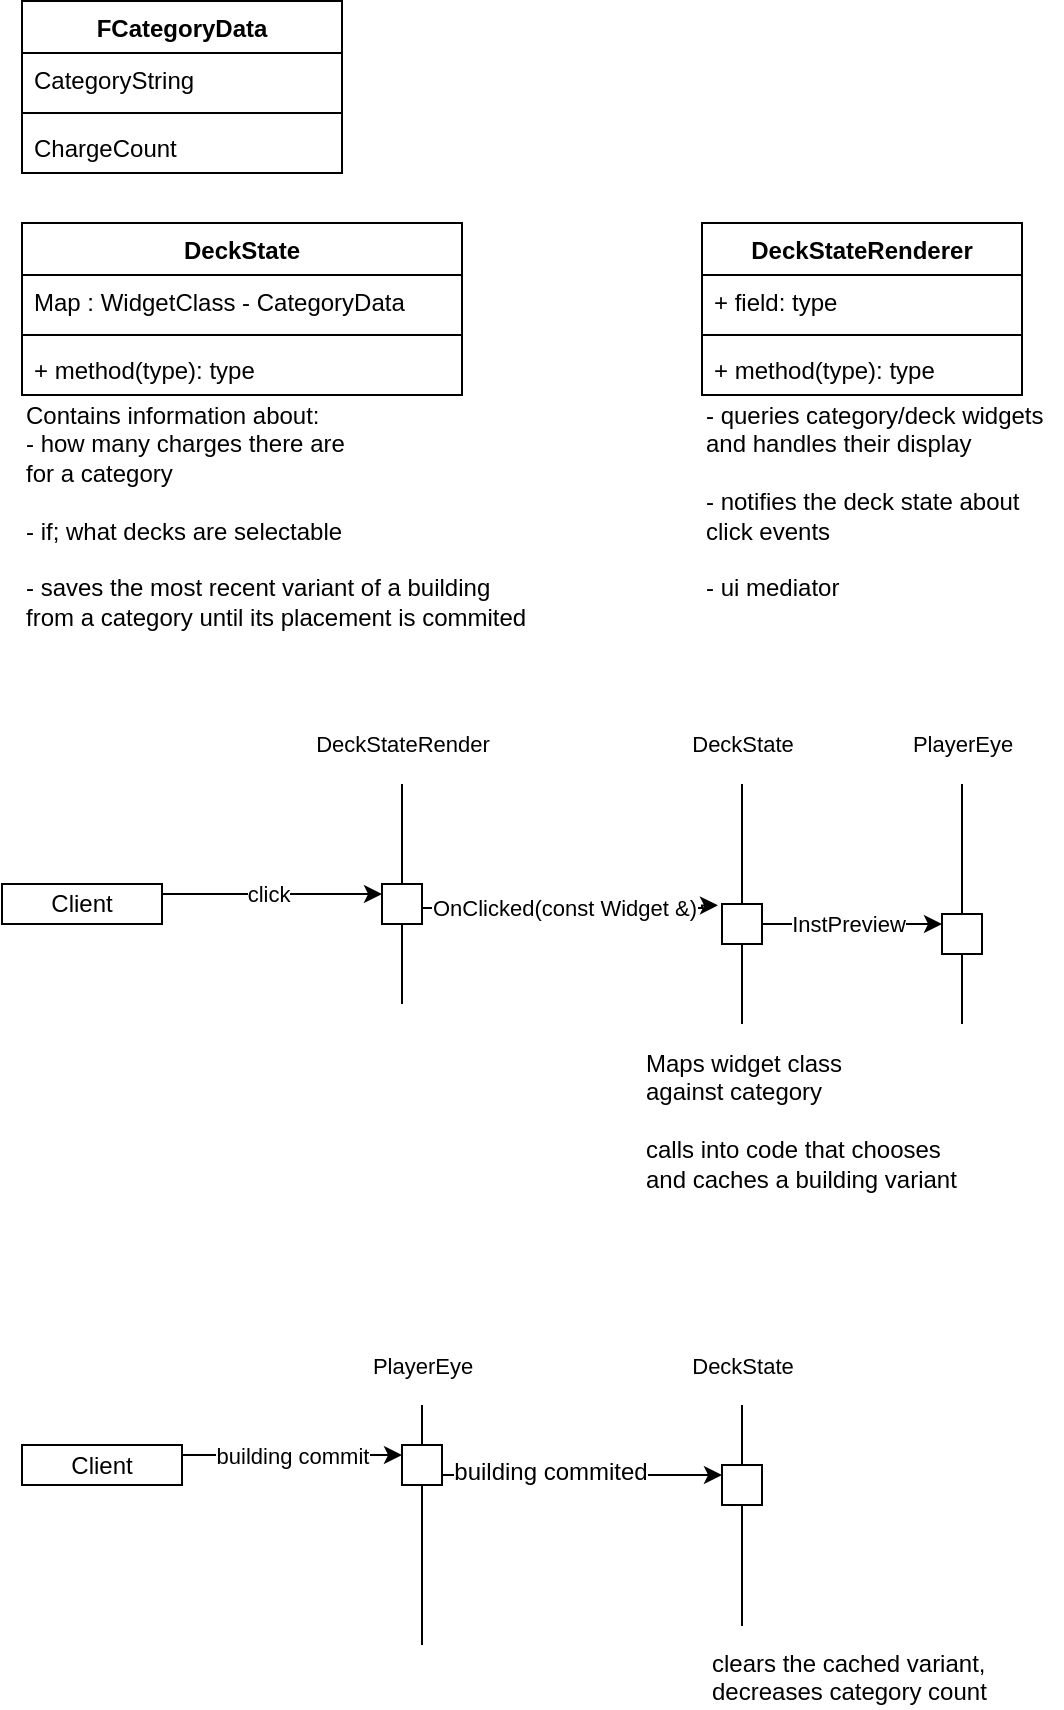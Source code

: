 <mxfile version="10.7.4" type="device"><diagram id="0vmluT-l-dAOx6ZHYsYX" name="Page-1"><mxGraphModel dx="914" dy="584" grid="1" gridSize="10" guides="1" tooltips="1" connect="1" arrows="1" fold="1" page="1" pageScale="1" pageWidth="850" pageHeight="1100" math="0" shadow="0"><root><mxCell id="0"/><mxCell id="1" parent="0"/><mxCell id="wsYoA2JpgakaWsIGCTAz-5" value="DeckStateRenderer" style="swimlane;fontStyle=1;align=center;verticalAlign=top;childLayout=stackLayout;horizontal=1;startSize=26;horizontalStack=0;resizeParent=1;resizeParentMax=0;resizeLast=0;collapsible=1;marginBottom=0;" vertex="1" parent="1"><mxGeometry x="470" y="189.5" width="160" height="86" as="geometry"/></mxCell><mxCell id="wsYoA2JpgakaWsIGCTAz-6" value="+ field: type" style="text;strokeColor=none;fillColor=none;align=left;verticalAlign=top;spacingLeft=4;spacingRight=4;overflow=hidden;rotatable=0;points=[[0,0.5],[1,0.5]];portConstraint=eastwest;" vertex="1" parent="wsYoA2JpgakaWsIGCTAz-5"><mxGeometry y="26" width="160" height="26" as="geometry"/></mxCell><mxCell id="wsYoA2JpgakaWsIGCTAz-7" value="" style="line;strokeWidth=1;fillColor=none;align=left;verticalAlign=middle;spacingTop=-1;spacingLeft=3;spacingRight=3;rotatable=0;labelPosition=right;points=[];portConstraint=eastwest;" vertex="1" parent="wsYoA2JpgakaWsIGCTAz-5"><mxGeometry y="52" width="160" height="8" as="geometry"/></mxCell><mxCell id="wsYoA2JpgakaWsIGCTAz-8" value="+ method(type): type" style="text;strokeColor=none;fillColor=none;align=left;verticalAlign=top;spacingLeft=4;spacingRight=4;overflow=hidden;rotatable=0;points=[[0,0.5],[1,0.5]];portConstraint=eastwest;" vertex="1" parent="wsYoA2JpgakaWsIGCTAz-5"><mxGeometry y="60" width="160" height="26" as="geometry"/></mxCell><mxCell id="wsYoA2JpgakaWsIGCTAz-9" value="DeckState" style="swimlane;fontStyle=1;align=center;verticalAlign=top;childLayout=stackLayout;horizontal=1;startSize=26;horizontalStack=0;resizeParent=1;resizeParentMax=0;resizeLast=0;collapsible=1;marginBottom=0;" vertex="1" parent="1"><mxGeometry x="130" y="189.5" width="220" height="86" as="geometry"/></mxCell><mxCell id="wsYoA2JpgakaWsIGCTAz-10" value="Map : WidgetClass - CategoryData" style="text;strokeColor=none;fillColor=none;align=left;verticalAlign=top;spacingLeft=4;spacingRight=4;overflow=hidden;rotatable=0;points=[[0,0.5],[1,0.5]];portConstraint=eastwest;" vertex="1" parent="wsYoA2JpgakaWsIGCTAz-9"><mxGeometry y="26" width="220" height="26" as="geometry"/></mxCell><mxCell id="wsYoA2JpgakaWsIGCTAz-11" value="" style="line;strokeWidth=1;fillColor=none;align=left;verticalAlign=middle;spacingTop=-1;spacingLeft=3;spacingRight=3;rotatable=0;labelPosition=right;points=[];portConstraint=eastwest;" vertex="1" parent="wsYoA2JpgakaWsIGCTAz-9"><mxGeometry y="52" width="220" height="8" as="geometry"/></mxCell><mxCell id="wsYoA2JpgakaWsIGCTAz-12" value="+ method(type): type" style="text;strokeColor=none;fillColor=none;align=left;verticalAlign=top;spacingLeft=4;spacingRight=4;overflow=hidden;rotatable=0;points=[[0,0.5],[1,0.5]];portConstraint=eastwest;" vertex="1" parent="wsYoA2JpgakaWsIGCTAz-9"><mxGeometry y="60" width="220" height="26" as="geometry"/></mxCell><mxCell id="wsYoA2JpgakaWsIGCTAz-13" value="Contains information about:&lt;br&gt;- how many charges there are&lt;br&gt;for a category&lt;br&gt;&lt;br&gt;- if; what decks are selectable&lt;br&gt;&lt;br&gt;- saves the most recent variant of a building&lt;br&gt;from a category until its placement is commited&lt;br&gt;&lt;br&gt;" style="text;html=1;resizable=0;points=[];autosize=1;align=left;verticalAlign=top;spacingTop=-4;" vertex="1" parent="1"><mxGeometry x="130" y="275.5" width="270" height="130" as="geometry"/></mxCell><mxCell id="wsYoA2JpgakaWsIGCTAz-14" value="- queries category/deck widgets&lt;br&gt;and handles their display&lt;br&gt;&lt;br&gt;- notifies the deck state about&lt;br&gt;click events&lt;br&gt;&lt;br&gt;- ui mediator&lt;br&gt;&lt;br&gt;&lt;br&gt;" style="text;html=1;resizable=0;points=[];autosize=1;align=left;verticalAlign=top;spacingTop=-4;" vertex="1" parent="1"><mxGeometry x="470" y="275.5" width="180" height="130" as="geometry"/></mxCell><mxCell id="wsYoA2JpgakaWsIGCTAz-18" value="DeckStateRender" style="edgeStyle=orthogonalEdgeStyle;rounded=0;orthogonalLoop=1;jettySize=auto;html=1;exitX=0.5;exitY=0;exitDx=0;exitDy=0;endArrow=none;endFill=0;" edge="1" parent="1" source="wsYoA2JpgakaWsIGCTAz-15"><mxGeometry x="1" y="20" relative="1" as="geometry"><mxPoint x="320" y="470" as="targetPoint"/><mxPoint x="20" y="-20" as="offset"/></mxGeometry></mxCell><mxCell id="wsYoA2JpgakaWsIGCTAz-19" style="edgeStyle=orthogonalEdgeStyle;rounded=0;orthogonalLoop=1;jettySize=auto;html=1;exitX=0.5;exitY=1;exitDx=0;exitDy=0;endArrow=none;endFill=0;" edge="1" parent="1" source="wsYoA2JpgakaWsIGCTAz-15"><mxGeometry relative="1" as="geometry"><mxPoint x="320" y="580" as="targetPoint"/></mxGeometry></mxCell><mxCell id="wsYoA2JpgakaWsIGCTAz-24" value="OnClicked(const Widget &amp;amp;)" style="edgeStyle=orthogonalEdgeStyle;rounded=0;orthogonalLoop=1;jettySize=auto;html=1;exitX=1;exitY=0.25;exitDx=0;exitDy=0;entryX=-0.1;entryY=0.033;entryDx=0;entryDy=0;entryPerimeter=0;endArrow=classic;endFill=1;" edge="1" parent="1" source="wsYoA2JpgakaWsIGCTAz-15" target="wsYoA2JpgakaWsIGCTAz-22"><mxGeometry relative="1" as="geometry"><Array as="points"><mxPoint x="330" y="532"/><mxPoint x="470" y="532"/><mxPoint x="470" y="531"/></Array></mxGeometry></mxCell><mxCell id="wsYoA2JpgakaWsIGCTAz-15" value="" style="rounded=0;whiteSpace=wrap;html=1;" vertex="1" parent="1"><mxGeometry x="310" y="520" width="20" height="20" as="geometry"/></mxCell><mxCell id="wsYoA2JpgakaWsIGCTAz-17" value="click" style="edgeStyle=orthogonalEdgeStyle;rounded=0;orthogonalLoop=1;jettySize=auto;html=1;exitX=1;exitY=0.5;exitDx=0;exitDy=0;entryX=0;entryY=0.25;entryDx=0;entryDy=0;" edge="1" parent="1" source="wsYoA2JpgakaWsIGCTAz-16" target="wsYoA2JpgakaWsIGCTAz-15"><mxGeometry relative="1" as="geometry"><mxPoint x="290" y="540" as="targetPoint"/><Array as="points"><mxPoint x="200" y="525"/></Array></mxGeometry></mxCell><mxCell id="wsYoA2JpgakaWsIGCTAz-16" value="Client" style="rounded=0;whiteSpace=wrap;html=1;" vertex="1" parent="1"><mxGeometry x="120" y="520" width="80" height="20" as="geometry"/></mxCell><mxCell id="wsYoA2JpgakaWsIGCTAz-21" value="DeckState" style="edgeStyle=orthogonalEdgeStyle;rounded=0;orthogonalLoop=1;jettySize=auto;html=1;exitX=0.5;exitY=0;exitDx=0;exitDy=0;endArrow=none;endFill=0;" edge="1" source="wsYoA2JpgakaWsIGCTAz-22" parent="1"><mxGeometry x="1" y="20" relative="1" as="geometry"><mxPoint x="490" y="470" as="targetPoint"/><mxPoint x="20" y="-20" as="offset"/></mxGeometry></mxCell><mxCell id="wsYoA2JpgakaWsIGCTAz-35" value="InstPreview" style="edgeStyle=orthogonalEdgeStyle;rounded=0;orthogonalLoop=1;jettySize=auto;html=1;exitX=1;exitY=0.25;exitDx=0;exitDy=0;entryX=0;entryY=0.25;entryDx=0;entryDy=0;endArrow=classic;endFill=1;" edge="1" parent="1" source="wsYoA2JpgakaWsIGCTAz-22" target="wsYoA2JpgakaWsIGCTAz-33"><mxGeometry relative="1" as="geometry"><Array as="points"><mxPoint x="500" y="540"/></Array></mxGeometry></mxCell><mxCell id="wsYoA2JpgakaWsIGCTAz-22" value="" style="rounded=0;whiteSpace=wrap;html=1;" vertex="1" parent="1"><mxGeometry x="480" y="530" width="20" height="20" as="geometry"/></mxCell><mxCell id="wsYoA2JpgakaWsIGCTAz-23" style="edgeStyle=orthogonalEdgeStyle;rounded=0;orthogonalLoop=1;jettySize=auto;html=1;exitX=0.5;exitY=1;exitDx=0;exitDy=0;endArrow=none;endFill=0;" edge="1" source="wsYoA2JpgakaWsIGCTAz-22" parent="1"><mxGeometry relative="1" as="geometry"><mxPoint x="490" y="590" as="targetPoint"/></mxGeometry></mxCell><mxCell id="wsYoA2JpgakaWsIGCTAz-32" value="PlayerEye" style="edgeStyle=orthogonalEdgeStyle;rounded=0;orthogonalLoop=1;jettySize=auto;html=1;exitX=0.5;exitY=0;exitDx=0;exitDy=0;endArrow=none;endFill=0;" edge="1" source="wsYoA2JpgakaWsIGCTAz-33" parent="1"><mxGeometry x="1" y="20" relative="1" as="geometry"><mxPoint x="600" y="470" as="targetPoint"/><mxPoint x="20" y="-20" as="offset"/></mxGeometry></mxCell><mxCell id="wsYoA2JpgakaWsIGCTAz-33" value="" style="rounded=0;whiteSpace=wrap;html=1;" vertex="1" parent="1"><mxGeometry x="590" y="535" width="20" height="20" as="geometry"/></mxCell><mxCell id="wsYoA2JpgakaWsIGCTAz-34" style="edgeStyle=orthogonalEdgeStyle;rounded=0;orthogonalLoop=1;jettySize=auto;html=1;exitX=0.5;exitY=1;exitDx=0;exitDy=0;endArrow=none;endFill=0;" edge="1" source="wsYoA2JpgakaWsIGCTAz-33" parent="1"><mxGeometry relative="1" as="geometry"><mxPoint x="600" y="590" as="targetPoint"/></mxGeometry></mxCell><mxCell id="wsYoA2JpgakaWsIGCTAz-36" value="Maps widget class&lt;br&gt;against category&lt;br&gt;&lt;br&gt;calls into code that chooses&amp;nbsp;&lt;br&gt;and caches a building variant&lt;br&gt;&lt;br&gt;" style="text;html=1;resizable=0;points=[];autosize=1;align=left;verticalAlign=top;spacingTop=-4;" vertex="1" parent="1"><mxGeometry x="440" y="600" width="170" height="90" as="geometry"/></mxCell><mxCell id="wsYoA2JpgakaWsIGCTAz-51" value="building commit&lt;br&gt;" style="edgeStyle=orthogonalEdgeStyle;rounded=0;orthogonalLoop=1;jettySize=auto;html=1;exitX=1;exitY=0.25;exitDx=0;exitDy=0;entryX=0;entryY=0.25;entryDx=0;entryDy=0;endArrow=classic;endFill=1;" edge="1" parent="1" source="wsYoA2JpgakaWsIGCTAz-37" target="wsYoA2JpgakaWsIGCTAz-49"><mxGeometry relative="1" as="geometry"/></mxCell><mxCell id="wsYoA2JpgakaWsIGCTAz-37" value="Client" style="rounded=0;whiteSpace=wrap;html=1;" vertex="1" parent="1"><mxGeometry x="130" y="800.5" width="80" height="20" as="geometry"/></mxCell><mxCell id="wsYoA2JpgakaWsIGCTAz-48" value="PlayerEye" style="edgeStyle=orthogonalEdgeStyle;rounded=0;orthogonalLoop=1;jettySize=auto;html=1;exitX=0.5;exitY=0;exitDx=0;exitDy=0;endArrow=none;endFill=0;" edge="1" parent="1" source="wsYoA2JpgakaWsIGCTAz-49"><mxGeometry x="1" y="20" relative="1" as="geometry"><mxPoint x="330" y="780.5" as="targetPoint"/><mxPoint x="20" y="-20" as="offset"/></mxGeometry></mxCell><mxCell id="wsYoA2JpgakaWsIGCTAz-57" style="edgeStyle=orthogonalEdgeStyle;rounded=0;orthogonalLoop=1;jettySize=auto;html=1;exitX=1;exitY=0.25;exitDx=0;exitDy=0;entryX=0;entryY=0.25;entryDx=0;entryDy=0;endArrow=classic;endFill=1;" edge="1" parent="1" source="wsYoA2JpgakaWsIGCTAz-49" target="wsYoA2JpgakaWsIGCTAz-55"><mxGeometry relative="1" as="geometry"><Array as="points"><mxPoint x="340" y="815"/></Array></mxGeometry></mxCell><mxCell id="wsYoA2JpgakaWsIGCTAz-58" value="building commited" style="text;html=1;resizable=0;points=[];align=center;verticalAlign=middle;labelBackgroundColor=#ffffff;" vertex="1" connectable="0" parent="wsYoA2JpgakaWsIGCTAz-57"><mxGeometry x="-0.147" y="2" relative="1" as="geometry"><mxPoint as="offset"/></mxGeometry></mxCell><mxCell id="wsYoA2JpgakaWsIGCTAz-49" value="" style="rounded=0;whiteSpace=wrap;html=1;" vertex="1" parent="1"><mxGeometry x="320" y="800.5" width="20" height="20" as="geometry"/></mxCell><mxCell id="wsYoA2JpgakaWsIGCTAz-50" style="edgeStyle=orthogonalEdgeStyle;rounded=0;orthogonalLoop=1;jettySize=auto;html=1;exitX=0.5;exitY=1;exitDx=0;exitDy=0;endArrow=none;endFill=0;" edge="1" parent="1" source="wsYoA2JpgakaWsIGCTAz-49"><mxGeometry relative="1" as="geometry"><mxPoint x="330" y="900.5" as="targetPoint"/></mxGeometry></mxCell><mxCell id="wsYoA2JpgakaWsIGCTAz-54" value="DeckState" style="edgeStyle=orthogonalEdgeStyle;rounded=0;orthogonalLoop=1;jettySize=auto;html=1;exitX=0.5;exitY=0;exitDx=0;exitDy=0;endArrow=none;endFill=0;" edge="1" parent="1" source="wsYoA2JpgakaWsIGCTAz-55"><mxGeometry x="1" y="20" relative="1" as="geometry"><mxPoint x="490" y="780.5" as="targetPoint"/><mxPoint x="20" y="-20" as="offset"/></mxGeometry></mxCell><mxCell id="wsYoA2JpgakaWsIGCTAz-55" value="" style="rounded=0;whiteSpace=wrap;html=1;" vertex="1" parent="1"><mxGeometry x="480" y="810.5" width="20" height="20" as="geometry"/></mxCell><mxCell id="wsYoA2JpgakaWsIGCTAz-56" style="edgeStyle=orthogonalEdgeStyle;rounded=0;orthogonalLoop=1;jettySize=auto;html=1;exitX=0.5;exitY=1;exitDx=0;exitDy=0;endArrow=none;endFill=0;" edge="1" parent="1" source="wsYoA2JpgakaWsIGCTAz-55"><mxGeometry relative="1" as="geometry"><mxPoint x="490" y="891" as="targetPoint"/></mxGeometry></mxCell><mxCell id="wsYoA2JpgakaWsIGCTAz-59" value="clears the cached variant,&lt;br&gt;decreases category count&lt;br&gt;" style="text;html=1;resizable=0;points=[];autosize=1;align=left;verticalAlign=top;spacingTop=-4;" vertex="1" parent="1"><mxGeometry x="473" y="900" width="150" height="30" as="geometry"/></mxCell><mxCell id="wsYoA2JpgakaWsIGCTAz-61" value="FCategoryData" style="swimlane;fontStyle=1;align=center;verticalAlign=top;childLayout=stackLayout;horizontal=1;startSize=26;horizontalStack=0;resizeParent=1;resizeParentMax=0;resizeLast=0;collapsible=1;marginBottom=0;" vertex="1" parent="1"><mxGeometry x="130" y="78.5" width="160" height="86" as="geometry"/></mxCell><mxCell id="wsYoA2JpgakaWsIGCTAz-62" value="CategoryString" style="text;strokeColor=none;fillColor=none;align=left;verticalAlign=top;spacingLeft=4;spacingRight=4;overflow=hidden;rotatable=0;points=[[0,0.5],[1,0.5]];portConstraint=eastwest;" vertex="1" parent="wsYoA2JpgakaWsIGCTAz-61"><mxGeometry y="26" width="160" height="26" as="geometry"/></mxCell><mxCell id="wsYoA2JpgakaWsIGCTAz-63" value="" style="line;strokeWidth=1;fillColor=none;align=left;verticalAlign=middle;spacingTop=-1;spacingLeft=3;spacingRight=3;rotatable=0;labelPosition=right;points=[];portConstraint=eastwest;" vertex="1" parent="wsYoA2JpgakaWsIGCTAz-61"><mxGeometry y="52" width="160" height="8" as="geometry"/></mxCell><mxCell id="wsYoA2JpgakaWsIGCTAz-64" value="ChargeCount" style="text;strokeColor=none;fillColor=none;align=left;verticalAlign=top;spacingLeft=4;spacingRight=4;overflow=hidden;rotatable=0;points=[[0,0.5],[1,0.5]];portConstraint=eastwest;" vertex="1" parent="wsYoA2JpgakaWsIGCTAz-61"><mxGeometry y="60" width="160" height="26" as="geometry"/></mxCell></root></mxGraphModel></diagram></mxfile>